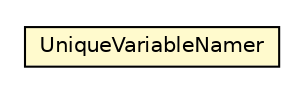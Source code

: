 #!/usr/local/bin/dot
#
# Class diagram 
# Generated by UMLGraph version 5.1 (http://www.umlgraph.org/)
#

digraph G {
	edge [fontname="Helvetica",fontsize=10,labelfontname="Helvetica",labelfontsize=10];
	node [fontname="Helvetica",fontsize=10,shape=plaintext];
	nodesep=0.25;
	ranksep=0.5;
	// org.androidtransfuse.gen.UniqueVariableNamer
	c60888 [label=<<table title="org.androidtransfuse.gen.UniqueVariableNamer" border="0" cellborder="1" cellspacing="0" cellpadding="2" port="p" bgcolor="lemonChiffon" href="./UniqueVariableNamer.html">
		<tr><td><table border="0" cellspacing="0" cellpadding="1">
<tr><td align="center" balign="center"> UniqueVariableNamer </td></tr>
		</table></td></tr>
		</table>>, fontname="Helvetica", fontcolor="black", fontsize=10.0];
}

